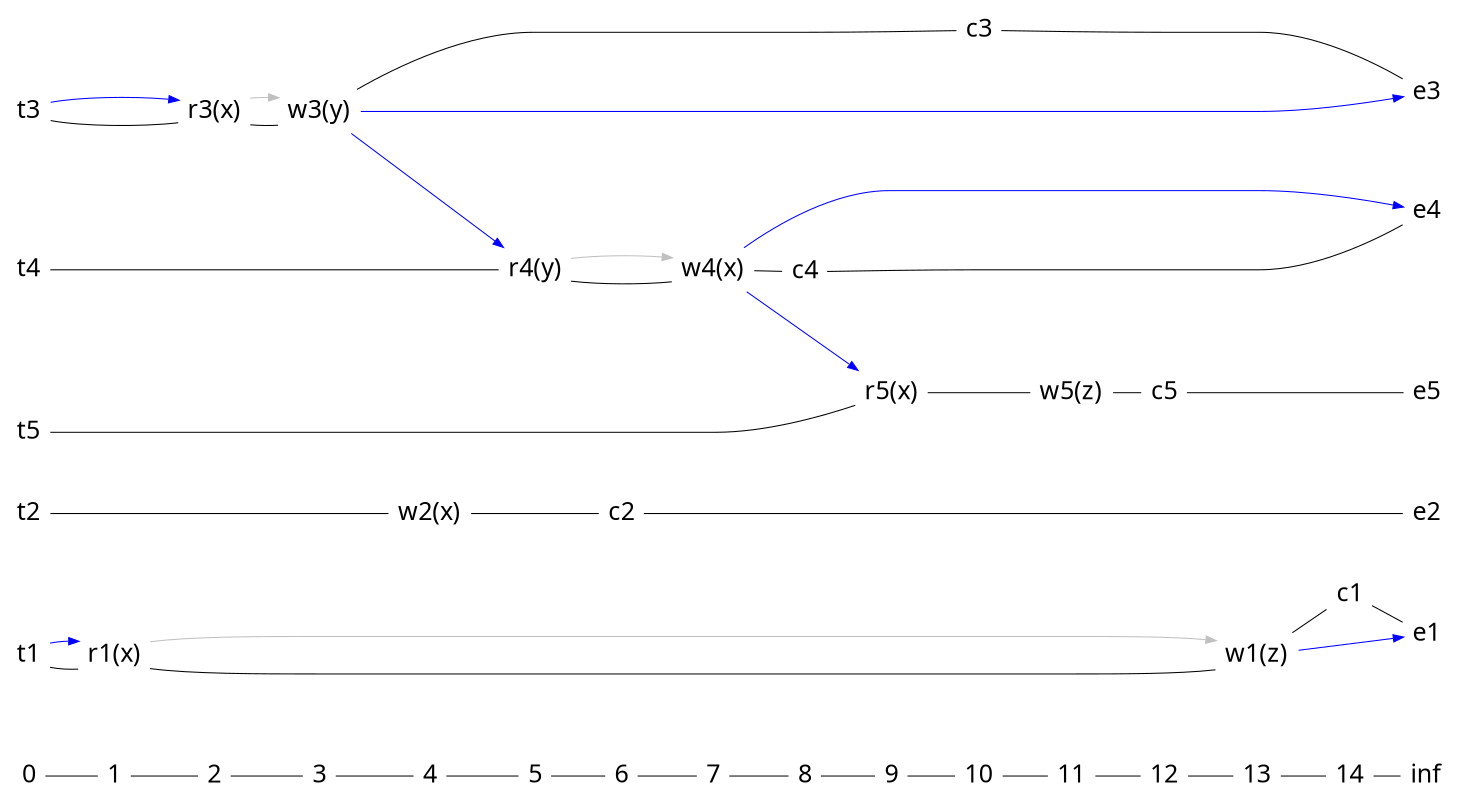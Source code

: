 digraph "RF(s)" {
  rankdir="LR"; ranksep=0.2; fontname="Roboto";
  node [shape=plaintext fontsize=12 margin=0.05 width=0 height=0 fontname="MJXc-TeX-math-I,MJXc-TeX-math-Ix,MJXc-TeX-math-Iw"];
  edge [arrowsize=0 minlen=1 penwidth=0.5 fontsize=12 fontname="MJXc-TeX-math-I,MJXc-TeX-math-Ix,MJXc-TeX-math-Iw"];

  subgraph t {
    mindist=100.0;
    0 -> 1 -> 2 -> 3 -> 4 -> 5 -> 6 -> 7 -> 8 -> 9 -> 10 -> 11 -> 12 -> 13 -> 14 -> inf
  }

  subgraph t1 {
    t1 -> "r1(x)" -> "w1(z)" -> c1 -> e1
  }

  subgraph t2 {
    t2 -> "w2(x)" -> c2 -> e2
  }

  subgraph t3 {
    t3 -> "r3(x)" -> "w3(y)" -> c3 -> e3
  }

  subgraph t4 {
    t4 -> "r4(y)" -> "w4(x)" -> c4 -> e4
  }

  subgraph t5 {
    t5 -> "r5(x)" -> "w5(z)" -> c5 -> e5
  }

  { rank = "same"; "0";  t1 t2 t3 t4 t5 }
  { rank = "same"; "1";  "r1(x)" }
  { rank = "same"; "2";  "r3(x)" }
  { rank = "same"; "3";  "w3(y)" }
  { rank = "same"; "4";  "w2(x)" }
  { rank = "same"; "5";  "r4(y)" }
  { rank = "same"; "6";  "c2" }
  { rank = "same"; "7";  "w4(x)" }
  { rank = "same"; "8";  "c4" }
  { rank = "same"; "9";  "r5(x)" }
  { rank = "same"; "10"; "c3" }
  { rank = "same"; "11"; "w5(z)" }
  { rank = "same"; "12"; "c5" }
  { rank = "same"; "13"; "w1(z)" }
  { rank = "same"; "14"; "c1" }
  { rank = "same"; inf;  e1 e2 e3 e4 e5 }

  edge [arrowsize=0.5 color=blue];

  "w1(z)" -> "e1"
  "w4(x)" -> "e4"
  "w3(y)" -> "e3"

  "w4(x)" -> "r5(x)"
  "w3(y)" -> "r4(y)"

  "t3" -> "r3(x)"
  "t1" -> "r1(x)"

  edge [arrowsize=0.5 color=gray];

  "r3(x)" -> "w3(y)"
  "r4(y)" -> "w4(x)"
  "r1(x)" -> "w1(z)"
}

